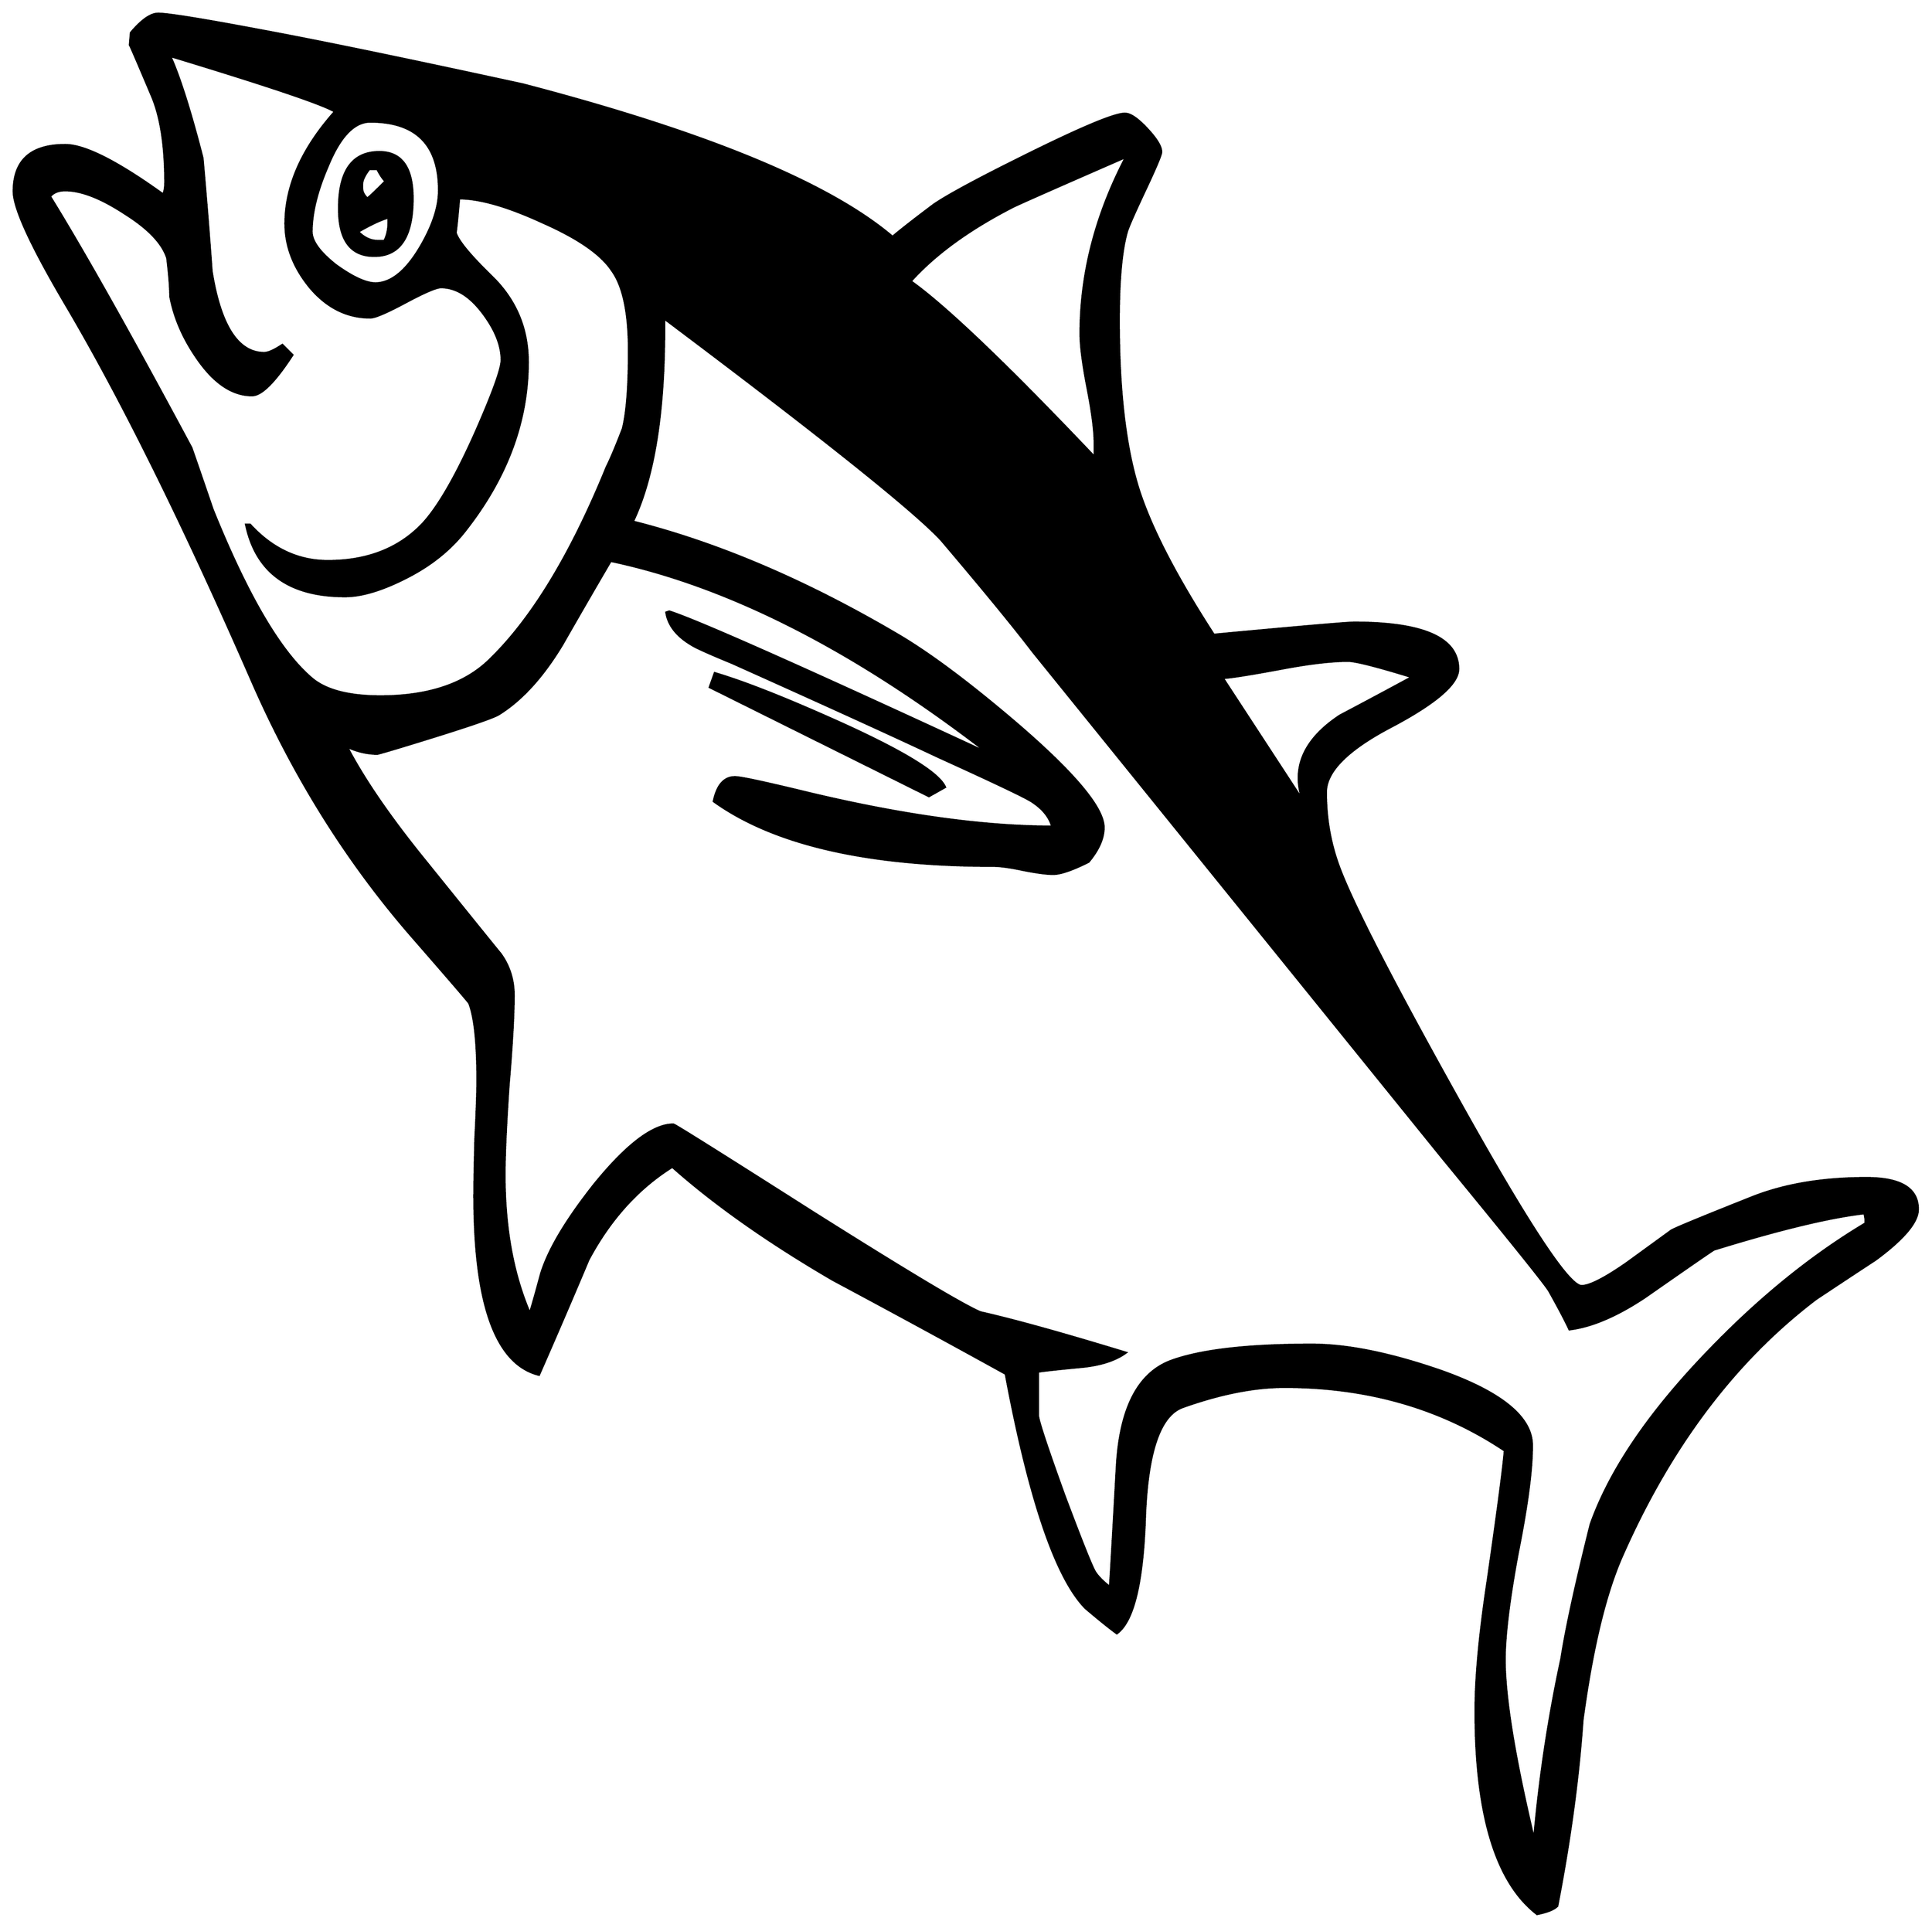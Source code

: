 


\begin{tikzpicture}[y=0.80pt, x=0.80pt, yscale=-1.0, xscale=1.0, inner sep=0pt, outer sep=0pt]
\begin{scope}[shift={(100.0,1708.0)},nonzero rule]
  \path[draw=.,fill=.,line width=1.600pt] (1967.0,-341.0) ..
    controls (1967.0,-328.333) and (1953.0,-311.667) ..
    (1925.0,-291.0) .. controls (1905.667,-278.333) and
    (1886.0,-265.333) .. (1866.0,-252.0) .. controls
    (1785.333,-190.667) and (1721.0,-105.0) .. (1673.0,5.0) ..
    controls (1657.0,42.333) and (1644.333,95.667) .. (1635.0,165.0)
    .. controls (1631.0,222.333) and (1622.667,283.667) ..
    (1610.0,349.0) .. controls (1606.667,352.333) and (1600.0,355.0)
    .. (1590.0,357.0) .. controls (1549.333,325.667) and
    (1529.0,258.667) .. (1529.0,156.0) .. controls (1529.0,122.667)
    and (1533.0,79.667) .. (1541.0,27.0) .. controls
    (1551.0,-42.333) and (1556.667,-85.333) .. (1558.0,-102.0) ..
    controls (1495.333,-144.0) and (1422.667,-165.0) ..
    (1340.0,-165.0) .. controls (1310.0,-165.0) and
    (1276.333,-158.333) .. (1239.0,-145.0) .. controls
    (1217.0,-137.0) and (1204.667,-101.667) .. (1202.0,-39.0) ..
    controls (1200.0,27.667) and (1190.667,67.0) .. (1174.0,79.0) ..
    controls (1166.667,73.667) and (1156.333,65.333) .. (1143.0,54.0) ..
    controls (1113.667,24.0) and (1087.333,-53.333) .. (1064.0,-178.0)
    .. controls (1007.333,-209.333) and (950.333,-240.333) ..
    (893.0,-271.0) .. controls (829.0,-308.333) and (776.0,-345.667)
    .. (734.0,-383.0) .. controls (700.0,-361.667) and
    (672.333,-331.0) .. (651.0,-291.0) .. controls (635.0,-253.0)
    and (618.667,-215.0) .. (602.0,-177.0) .. controls
    (559.333,-187.667) and (538.0,-246.667) .. (538.0,-354.0) ..
    controls (538.0,-366.667) and (538.333,-385.667) .. (539.0,-411.0)
    .. controls (540.333,-437.0) and (541.0,-456.333) ..
    (541.0,-469.0) .. controls (541.0,-505.667) and (538.333,-531.0)
    .. (533.0,-545.0) .. controls (532.333,-546.333) and
    (514.0,-567.667) .. (478.0,-609.0) .. controls (412.667,-683.667)
    and (359.0,-769.333) .. (317.0,-866.0) .. controls
    (249.667,-1020.0) and (188.667,-1143.333) .. (134.0,-1236.0) ..
    controls (99.333,-1294.667) and (82.0,-1332.333) .. (82.0,-1349.0)
    .. controls (82.0,-1379.667) and (99.0,-1395.0) ..
    (133.0,-1395.0) .. controls (152.333,-1395.0) and
    (184.667,-1378.667) .. (230.0,-1346.0) .. controls
    (231.333,-1348.667) and (232.0,-1352.667) .. (232.0,-1358.0) ..
    controls (232.0,-1394.0) and (227.667,-1422.333) ..
    (219.0,-1443.0) .. controls (204.333,-1477.667) and
    (197.0,-1494.667) .. (197.0,-1494.0) .. controls
    (197.0,-1494.0) and (197.333,-1498.0) .. (198.0,-1506.0) ..
    controls (208.667,-1518.667) and (217.667,-1525.0) ..
    (225.0,-1525.0) .. controls (235.0,-1525.0) and
    (270.0,-1519.333) .. (330.0,-1508.0) .. controls
    (387.333,-1497.333) and (472.667,-1479.667) .. (586.0,-1455.0) ..
    controls (767.333,-1407.667) and (889.333,-1357.333) ..
    (952.0,-1304.0) .. controls (960.667,-1311.333) and
    (974.333,-1322.0) .. (993.0,-1336.0) .. controls
    (1007.667,-1346.0) and (1039.333,-1363.0) .. (1088.0,-1387.0) ..
    controls (1140.667,-1413.0) and (1172.0,-1426.0) ..
    (1182.0,-1426.0) .. controls (1187.333,-1426.0) and
    (1194.667,-1421.0) .. (1204.0,-1411.0) .. controls
    (1213.333,-1401.0) and (1218.0,-1393.333) .. (1218.0,-1388.0) ..
    controls (1218.0,-1385.333) and (1212.667,-1372.667) ..
    (1202.0,-1350.0) .. controls (1191.333,-1327.333) and
    (1185.333,-1313.667) .. (1184.0,-1309.0) .. controls
    (1178.667,-1290.333) and (1176.0,-1261.0) .. (1176.0,-1221.0) ..
    controls (1176.0,-1152.333) and (1182.333,-1097.333) ..
    (1195.0,-1056.0) .. controls (1207.0,-1017.333) and
    (1232.0,-968.667) .. (1270.0,-910.0) .. controls
    (1355.333,-918.0) and (1401.667,-922.0) .. (1409.0,-922.0) ..
    controls (1477.667,-922.0) and (1512.0,-906.667) ..
    (1512.0,-876.0) .. controls (1512.0,-861.333) and
    (1490.0,-842.333) .. (1446.0,-819.0) .. controls
    (1402.667,-796.333) and (1381.0,-774.667) .. (1381.0,-754.0) ..
    controls (1381.0,-728.0) and (1385.333,-703.333) ..
    (1394.0,-680.0) .. controls (1407.333,-644.0) and
    (1446.333,-568.0) .. (1511.0,-452.0) .. controls
    (1580.333,-327.333) and (1621.333,-265.0) .. (1634.0,-265.0) ..
    controls (1642.0,-265.0) and (1657.0,-272.667) ..
    (1679.0,-288.0) .. controls (1708.333,-309.333) and
    (1723.0,-320.0) .. (1723.0,-320.0) .. controls
    (1727.667,-322.667) and (1754.333,-333.667) .. (1803.0,-353.0) ..
    controls (1835.0,-365.667) and (1872.667,-372.0) ..
    (1916.0,-372.0) .. controls (1950.0,-372.0) and
    (1967.0,-361.667) .. (1967.0,-341.0) -- cycle(1183.0,-1383.0)
    .. controls (1109.667,-1351.0) and (1072.0,-1334.333) ..
    (1070.0,-1333.0) .. controls (1027.333,-1311.0) and
    (994.0,-1286.667) .. (970.0,-1260.0) .. controls
    (1004.667,-1235.333) and (1065.333,-1177.333) .. (1152.0,-1086.0) --
    (1152.0,-1100.0) .. controls (1152.0,-1112.0) and
    (1149.667,-1130.0) .. (1145.0,-1154.0) .. controls
    (1140.333,-1178.0) and (1138.0,-1196.0) .. (1138.0,-1208.0) ..
    controls (1138.0,-1267.333) and (1153.0,-1325.667) ..
    (1183.0,-1383.0) -- cycle(1466.0,-868.0) .. controls
    (1431.333,-878.667) and (1410.333,-884.0) .. (1403.0,-884.0) ..
    controls (1387.0,-884.0) and (1366.333,-881.667) ..
    (1341.0,-877.0) .. controls (1309.0,-871.0) and
    (1288.333,-867.667) .. (1279.0,-867.0) -- (1358.0,-746.0) ..
    controls (1355.333,-753.333) and (1354.0,-760.667) ..
    (1354.0,-768.0) .. controls (1354.0,-791.333) and
    (1367.667,-812.0) .. (1395.0,-830.0) .. controls
    (1419.0,-842.667) and (1442.667,-855.333) .. (1466.0,-868.0) --
    cycle(503.0,-1350.0) .. controls (503.0,-1395.333) and
    (480.333,-1418.0) .. (435.0,-1418.0) .. controls
    (419.0,-1418.0) and (405.0,-1403.333) .. (393.0,-1374.0) ..
    controls (382.333,-1349.333) and (377.0,-1327.667) ..
    (377.0,-1309.0) .. controls (377.0,-1299.667) and
    (385.0,-1288.667) .. (401.0,-1276.0) .. controls
    (417.667,-1264.0) and (430.667,-1258.0) .. (440.0,-1258.0) ..
    controls (455.333,-1258.0) and (470.0,-1269.667) ..
    (484.0,-1293.0) .. controls (496.667,-1314.333) and
    (503.0,-1333.333) .. (503.0,-1350.0) -- cycle(1915.0,-327.0)
    -- (1915.0,-331.0) .. controls (1915.0,-331.667) and
    (1914.667,-333.667) .. (1914.0,-337.0) .. controls
    (1879.333,-333.0) and (1829.667,-321.0) .. (1765.0,-301.0) ..
    controls (1761.667,-299.0) and (1739.0,-283.333) ..
    (1697.0,-254.0) .. controls (1669.0,-235.333) and
    (1644.0,-224.667) .. (1622.0,-222.0) .. controls
    (1618.0,-230.667) and (1611.333,-243.333) .. (1602.0,-260.0) ..
    controls (1598.667,-266.0) and (1563.333,-310.0) ..
    (1496.0,-392.0) -- (1091.0,-893.0) .. controls
    (1071.667,-918.333) and (1041.333,-955.333) .. (1000.0,-1004.0) ..
    controls (972.667,-1033.333) and (881.333,-1106.333) ..
    (726.0,-1223.0) -- (726.0,-1213.0) .. controls
    (726.0,-1129.0) and (715.667,-1065.333) .. (695.0,-1022.0) ..
    controls (779.667,-1000.667) and (867.667,-963.0) ..
    (959.0,-909.0) .. controls (990.333,-890.333) and
    (1029.0,-861.333) .. (1075.0,-822.0) .. controls
    (1132.333,-772.667) and (1161.0,-738.333) .. (1161.0,-719.0) ..
    controls (1161.0,-708.333) and (1156.0,-697.0) ..
    (1146.0,-685.0) .. controls (1130.0,-677.0) and
    (1118.333,-673.0) .. (1111.0,-673.0) .. controls
    (1104.333,-673.0) and (1094.333,-674.333) .. (1081.0,-677.0) ..
    controls (1068.333,-679.667) and (1058.667,-681.0) ..
    (1052.0,-681.0) .. controls (926.667,-681.0) and
    (834.333,-702.333) .. (775.0,-745.0) .. controls (778.333,-761.0)
    and (785.333,-769.0) .. (796.0,-769.0) .. controls
    (801.333,-769.0) and (823.333,-764.333) .. (862.0,-755.0) ..
    controls (958.0,-731.667) and (1040.667,-720.0) ..
    (1110.0,-720.0) .. controls (1107.333,-729.333) and
    (1101.0,-737.333) .. (1091.0,-744.0) .. controls
    (1087.0,-747.333) and (1055.667,-762.333) .. (997.0,-789.0) ..
    controls (951.667,-810.333) and (883.667,-841.333) .. (793.0,-882.0)
    .. controls (770.333,-891.333) and (757.0,-897.333) ..
    (753.0,-900.0) .. controls (738.333,-908.667) and (730.0,-919.333)
    .. (728.0,-932.0) -- (731.0,-933.0) .. controls
    (758.333,-924.333) and (863.333,-877.667) .. (1046.0,-793.0) ..
    controls (914.0,-895.0) and (789.667,-958.333) .. (673.0,-983.0)
    .. controls (657.0,-955.667) and (641.0,-928.0) ..
    (625.0,-900.0) .. controls (605.667,-868.0) and (584.667,-845.0)
    .. (562.0,-831.0) .. controls (555.333,-827.0) and
    (522.333,-816.0) .. (463.0,-798.0) .. controls (449.667,-794.0)
    and (442.667,-792.0) .. (442.0,-792.0) .. controls
    (432.0,-792.0) and (422.0,-794.333) .. (412.0,-799.0) ..
    controls (428.0,-768.333) and (452.0,-733.0) .. (484.0,-693.0)
    .. controls (536.667,-627.667) and (563.333,-594.667) ..
    (564.0,-594.0) .. controls (572.667,-582.0) and (577.0,-568.333)
    .. (577.0,-553.0) .. controls (577.0,-533.0) and
    (575.333,-503.333) .. (572.0,-464.0) .. controls (569.333,-424.667)
    and (568.0,-395.0) .. (568.0,-375.0) .. controls
    (568.0,-322.333) and (576.333,-276.667) .. (593.0,-238.0) ..
    controls (595.667,-246.667) and (599.333,-259.667) .. (604.0,-277.0)
    .. controls (611.333,-301.0) and (629.0,-330.667) ..
    (657.0,-366.0) .. controls (689.0,-405.333) and (715.0,-425.0)
    .. (735.0,-425.0) .. controls (736.333,-425.0) and
    (782.0,-396.333) .. (872.0,-339.0) .. controls (966.0,-279.667)
    and (1021.667,-246.333) .. (1039.0,-239.0) .. controls
    (1071.667,-231.667) and (1119.667,-218.333) .. (1183.0,-199.0) ..
    controls (1173.0,-191.667) and (1159.0,-187.0) ..
    (1141.0,-185.0) .. controls (1113.0,-182.333) and
    (1098.0,-180.667) .. (1096.0,-180.0) -- (1096.0,-137.0) ..
    controls (1096.0,-132.333) and (1104.667,-106.0) ..
    (1122.0,-58.0) .. controls (1140.0,-10.0) and (1150.333,15.667)
    .. (1153.0,19.0) .. controls (1155.667,23.0) and (1160.333,27.667)
    .. (1167.0,33.0) .. controls (1167.0,37.667) and (1169.333,-2.333)
    .. (1174.0,-87.0) .. controls (1177.333,-144.333) and
    (1195.333,-179.0) .. (1228.0,-191.0) .. controls
    (1257.333,-201.667) and (1303.667,-207.0) .. (1367.0,-207.0) ..
    controls (1402.333,-207.0) and (1445.0,-198.333) ..
    (1495.0,-181.0) .. controls (1555.0,-159.667) and
    (1585.0,-135.0) .. (1585.0,-107.0) .. controls
    (1585.0,-83.0) and (1580.333,-47.667) .. (1571.0,-1.0) ..
    controls (1562.333,45.667) and (1558.0,81.0) .. (1558.0,105.0)
    .. controls (1558.0,142.333) and (1567.667,201.667) ..
    (1587.0,283.0) .. controls (1592.333,222.333) and (1601.333,162.667)
    .. (1614.0,104.0) .. controls (1618.667,74.0) and
    (1628.333,29.667) .. (1643.0,-29.0) .. controls (1661.667,-81.667)
    and (1699.333,-137.667) .. (1756.0,-197.0) .. controls
    (1807.333,-251.0) and (1860.333,-294.333) .. (1915.0,-327.0) --
    cycle(691.0,-1191.0) .. controls (691.0,-1229.0) and
    (685.333,-1255.667) .. (674.0,-1271.0) .. controls
    (663.333,-1287.0) and (640.667,-1302.667) .. (606.0,-1318.0) ..
    controls (571.333,-1334.0) and (543.667,-1342.0) ..
    (523.0,-1342.0) .. controls (520.333,-1311.333) and
    (519.0,-1301.0) .. (519.0,-1311.0) .. controls
    (519.0,-1303.667) and (531.0,-1288.333) .. (555.0,-1265.0) ..
    controls (579.0,-1241.667) and (591.0,-1213.333) ..
    (591.0,-1180.0) .. controls (591.0,-1121.333) and
    (570.333,-1065.667) .. (529.0,-1013.0) .. controls
    (515.0,-995.0) and (496.667,-980.0) .. (474.0,-968.0) ..
    controls (448.667,-954.667) and (427.333,-948.0) .. (410.0,-948.0)
    .. controls (354.667,-948.0) and (322.0,-971.667) ..
    (312.0,-1019.0) -- (316.0,-1019.0) .. controls
    (338.0,-995.0) and (363.667,-983.0) .. (393.0,-983.0) ..
    controls (432.333,-983.0) and (463.667,-995.333) ..
    (487.0,-1020.0) .. controls (502.333,-1036.667) and
    (519.667,-1066.667) .. (539.0,-1110.0) .. controls
    (556.333,-1149.333) and (565.0,-1173.333) .. (565.0,-1182.0) ..
    controls (565.0,-1196.667) and (558.667,-1212.333) ..
    (546.0,-1229.0) .. controls (533.333,-1245.667) and
    (519.667,-1254.0) .. (505.0,-1254.0) .. controls
    (500.333,-1254.0) and (488.667,-1249.0) .. (470.0,-1239.0) ..
    controls (451.333,-1229.0) and (439.667,-1224.0) ..
    (435.0,-1224.0) .. controls (412.333,-1224.0) and
    (392.667,-1233.667) .. (376.0,-1253.0) .. controls
    (359.333,-1273.0) and (351.0,-1294.333) .. (351.0,-1317.0) ..
    controls (351.0,-1354.333) and (367.333,-1391.333) ..
    (400.0,-1428.0) .. controls (388.0,-1435.333) and
    (333.667,-1453.667) .. (237.0,-1483.0) .. controls
    (246.333,-1462.333) and (257.0,-1428.667) .. (269.0,-1382.0) ..
    controls (272.333,-1344.667) and (275.333,-1307.333) ..
    (278.0,-1270.0) .. controls (286.667,-1216.0) and
    (304.0,-1189.0) .. (330.0,-1189.0) .. controls
    (334.0,-1189.0) and (340.0,-1191.667) .. (348.0,-1197.0) --
    (358.0,-1187.0) .. controls (340.667,-1160.333) and
    (327.333,-1147.0) .. (318.0,-1147.0) .. controls
    (298.667,-1147.0) and (280.667,-1159.0) .. (264.0,-1183.0) ..
    controls (250.0,-1203.0) and (241.0,-1223.667) ..
    (237.0,-1245.0) .. controls (237.0,-1253.667) and
    (236.0,-1266.333) .. (234.0,-1283.0) .. controls
    (229.333,-1297.667) and (215.333,-1312.333) .. (192.0,-1327.0) ..
    controls (168.667,-1342.333) and (149.0,-1350.0) ..
    (133.0,-1350.0) .. controls (126.333,-1350.0) and
    (121.333,-1348.0) .. (118.0,-1344.0) .. controls
    (151.333,-1290.0) and (198.0,-1207.0) .. (258.0,-1095.0) ..
    controls (262.667,-1081.667) and (269.667,-1061.333) ..
    (279.0,-1034.0) .. controls (313.667,-948.0) and
    (346.667,-892.0) .. (378.0,-866.0) .. controls (392.0,-854.667)
    and (414.333,-849.0) .. (445.0,-849.0) .. controls
    (492.333,-849.0) and (528.333,-861.0) .. (553.0,-885.0) ..
    controls (595.0,-925.667) and (633.667,-989.333) ..
    (669.0,-1076.0) .. controls (673.0,-1084.0) and
    (678.333,-1096.667) .. (685.0,-1114.0) .. controls
    (689.0,-1130.0) and (691.0,-1155.667) .. (691.0,-1191.0) --
    cycle(477.0,-1342.0) .. controls (477.0,-1304.0) and
    (464.333,-1285.0) .. (439.0,-1285.0) .. controls
    (415.667,-1285.0) and (404.0,-1300.667) .. (404.0,-1332.0) ..
    controls (404.0,-1369.333) and (417.333,-1388.0) ..
    (444.0,-1388.0) .. controls (466.0,-1388.0) and
    (477.0,-1372.667) .. (477.0,-1342.0) -- cycle(1004.0,-759.0)
    -- (988.0,-750.0) -- (771.0,-858.0) -- (776.0,-872.0) ..
    controls (805.333,-863.333) and (846.667,-847.0) .. (900.0,-823.0)
    .. controls (963.333,-794.333) and (998.0,-773.0) ..
    (1004.0,-759.0) -- cycle(450.0,-1359.0) .. controls
    (447.333,-1361.667) and (444.667,-1365.667) .. (442.0,-1371.0) --
    (434.0,-1371.0) .. controls (429.333,-1365.0) and
    (427.0,-1360.0) .. (427.0,-1356.0) -- (427.0,-1352.0) ..
    controls (427.0,-1348.667) and (428.667,-1345.333) ..
    (432.0,-1342.0) .. controls (433.333,-1342.667) and
    (439.333,-1348.333) .. (450.0,-1359.0) -- cycle(453.0,-1318.0)
    -- (453.0,-1323.0) .. controls (445.667,-1321.0) and
    (435.667,-1316.333) .. (423.0,-1309.0) .. controls
    (429.0,-1303.0) and (435.333,-1300.0) .. (442.0,-1300.0) --
    (449.0,-1300.0) .. controls (451.667,-1305.333) and
    (453.0,-1311.333) .. (453.0,-1318.0) -- cycle;
\end{scope}

\end{tikzpicture}


